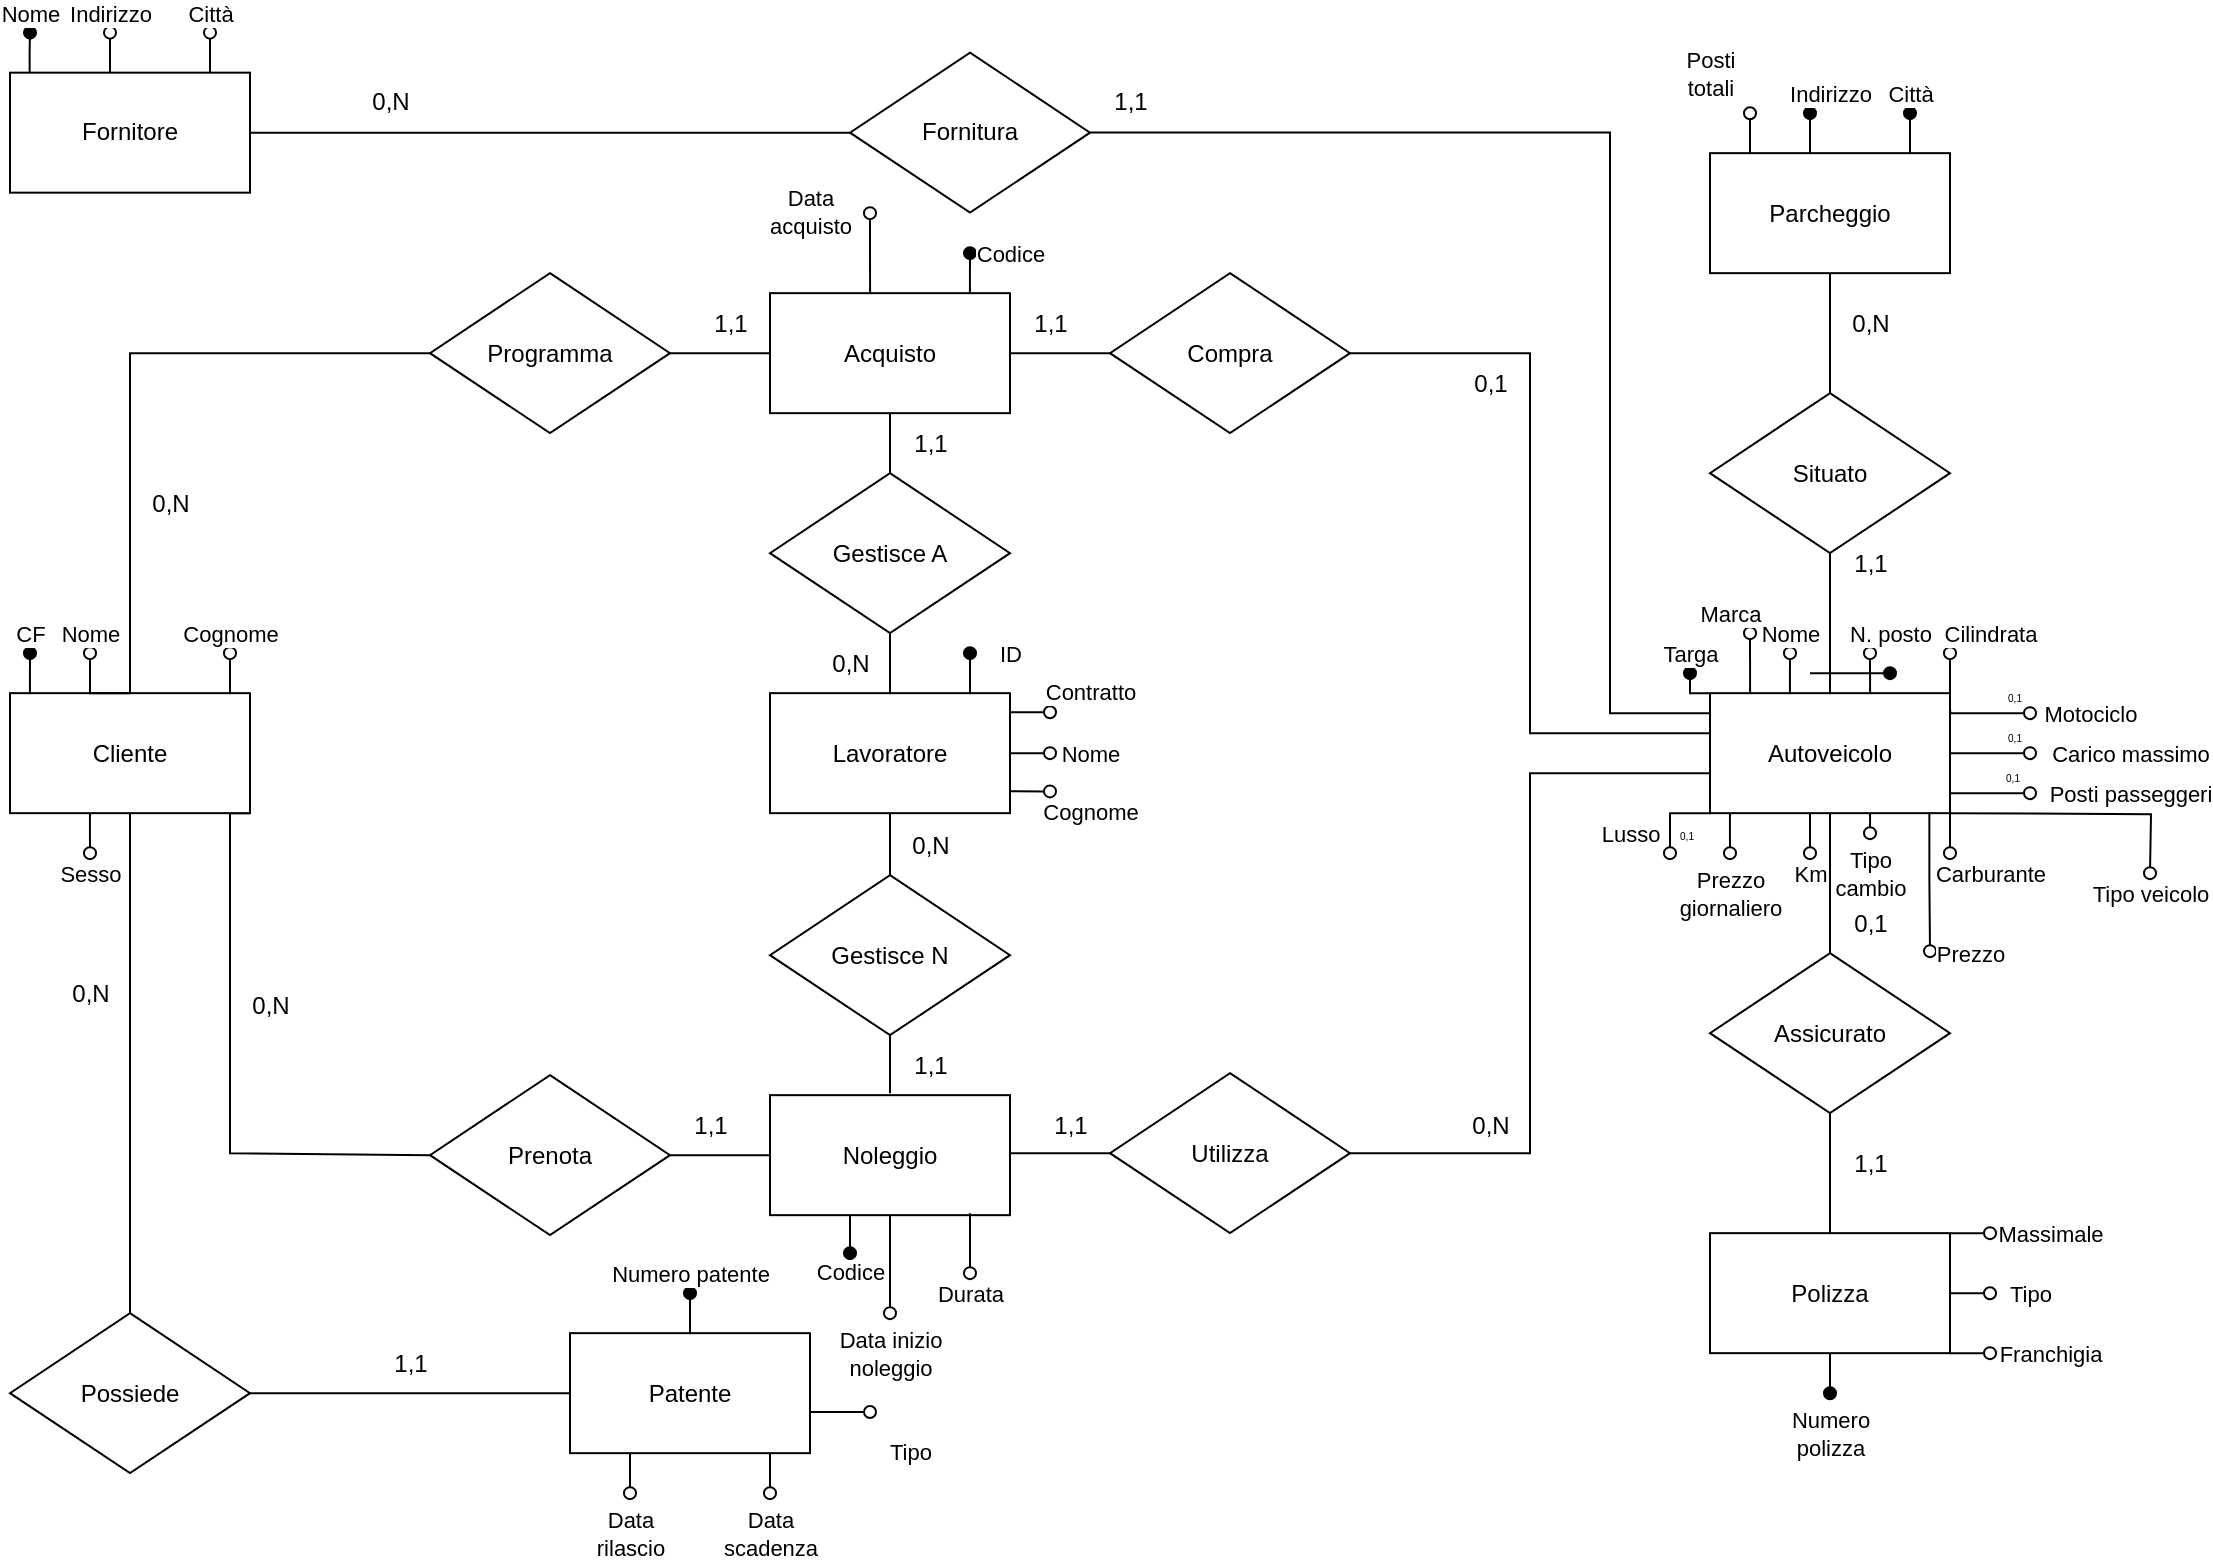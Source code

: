 <mxfile version="21.2.8" type="device">
  <diagram name="Page-1" id="0QKLpB0sGq2ERXiElDXG">
    <mxGraphModel dx="821" dy="530" grid="1" gridSize="10" guides="1" tooltips="1" connect="1" arrows="1" fold="1" page="1" pageScale="1" pageWidth="1169" pageHeight="827" math="0" shadow="0">
      <root>
        <mxCell id="0" />
        <mxCell id="1" parent="0" />
        <mxCell id="74rmJyMrIlyNJt9u1aJS-18" value="" style="edgeStyle=orthogonalEdgeStyle;rounded=0;orthogonalLoop=1;jettySize=auto;html=1;endArrow=none;endFill=0;" parent="1" source="74rmJyMrIlyNJt9u1aJS-2" target="74rmJyMrIlyNJt9u1aJS-17" edge="1">
          <mxGeometry relative="1" as="geometry" />
        </mxCell>
        <mxCell id="74rmJyMrIlyNJt9u1aJS-54" style="edgeStyle=orthogonalEdgeStyle;rounded=0;orthogonalLoop=1;jettySize=auto;html=1;endArrow=none;endFill=0;" parent="1" source="74rmJyMrIlyNJt9u1aJS-2" target="74rmJyMrIlyNJt9u1aJS-14" edge="1">
          <mxGeometry relative="1" as="geometry" />
        </mxCell>
        <mxCell id="74rmJyMrIlyNJt9u1aJS-2" value="Autoveicolo" style="rounded=0;whiteSpace=wrap;html=1;" parent="1" vertex="1">
          <mxGeometry x="890" y="370.58" width="120" height="60" as="geometry" />
        </mxCell>
        <mxCell id="74rmJyMrIlyNJt9u1aJS-43" style="edgeStyle=orthogonalEdgeStyle;rounded=0;orthogonalLoop=1;jettySize=auto;html=1;entryX=1;entryY=0.5;entryDx=0;entryDy=0;endArrow=none;endFill=0;" parent="1" source="74rmJyMrIlyNJt9u1aJS-3" target="74rmJyMrIlyNJt9u1aJS-7" edge="1">
          <mxGeometry relative="1" as="geometry" />
        </mxCell>
        <mxCell id="WyhfaGDrwoHwRecMC-SQ-1" value="Tipo" style="edgeStyle=orthogonalEdgeStyle;rounded=0;orthogonalLoop=1;jettySize=auto;html=1;endArrow=oval;endFill=0;" edge="1" parent="1" source="74rmJyMrIlyNJt9u1aJS-3">
          <mxGeometry x="0.997" y="-20" relative="1" as="geometry">
            <mxPoint x="470" y="730" as="targetPoint" />
            <Array as="points">
              <mxPoint x="470" y="730" />
            </Array>
            <mxPoint x="20" y="20" as="offset" />
          </mxGeometry>
        </mxCell>
        <mxCell id="74rmJyMrIlyNJt9u1aJS-3" value="Patente" style="rounded=0;whiteSpace=wrap;html=1;" parent="1" vertex="1">
          <mxGeometry x="320" y="690.58" width="120" height="60" as="geometry" />
        </mxCell>
        <mxCell id="74rmJyMrIlyNJt9u1aJS-5" style="edgeStyle=orthogonalEdgeStyle;rounded=0;orthogonalLoop=1;jettySize=auto;html=1;endArrow=none;endFill=0;entryX=1;entryY=1;entryDx=0;entryDy=0;exitX=0;exitY=0.5;exitDx=0;exitDy=0;" parent="1" source="74rmJyMrIlyNJt9u1aJS-4" target="74rmJyMrIlyNJt9u1aJS-45" edge="1">
          <mxGeometry relative="1" as="geometry">
            <mxPoint x="160" y="520.58" as="targetPoint" />
            <Array as="points">
              <mxPoint x="150" y="600.58" />
              <mxPoint x="150" y="430.58" />
            </Array>
          </mxGeometry>
        </mxCell>
        <mxCell id="K2zaglK1aNd21ClshaQm-2" style="edgeStyle=orthogonalEdgeStyle;rounded=0;orthogonalLoop=1;jettySize=auto;html=1;entryX=0;entryY=0.5;entryDx=0;entryDy=0;endArrow=none;endFill=0;" parent="1" source="74rmJyMrIlyNJt9u1aJS-4" target="K2zaglK1aNd21ClshaQm-1" edge="1">
          <mxGeometry relative="1" as="geometry" />
        </mxCell>
        <mxCell id="74rmJyMrIlyNJt9u1aJS-4" value="Prenota" style="rhombus;whiteSpace=wrap;html=1;" parent="1" vertex="1">
          <mxGeometry x="250" y="561.58" width="120" height="80" as="geometry" />
        </mxCell>
        <mxCell id="74rmJyMrIlyNJt9u1aJS-39" style="edgeStyle=orthogonalEdgeStyle;rounded=0;orthogonalLoop=1;jettySize=auto;html=1;entryX=0.5;entryY=1;entryDx=0;entryDy=0;endArrow=none;endFill=0;" parent="1" source="74rmJyMrIlyNJt9u1aJS-7" target="74rmJyMrIlyNJt9u1aJS-45" edge="1">
          <mxGeometry relative="1" as="geometry">
            <mxPoint x="100" y="550.58" as="targetPoint" />
          </mxGeometry>
        </mxCell>
        <mxCell id="74rmJyMrIlyNJt9u1aJS-7" value="Possiede" style="rhombus;whiteSpace=wrap;html=1;" parent="1" vertex="1">
          <mxGeometry x="40" y="680.58" width="120" height="80" as="geometry" />
        </mxCell>
        <mxCell id="74rmJyMrIlyNJt9u1aJS-52" style="edgeStyle=orthogonalEdgeStyle;rounded=0;orthogonalLoop=1;jettySize=auto;html=1;entryX=0.5;entryY=1;entryDx=0;entryDy=0;endArrow=none;endFill=0;" parent="1" source="74rmJyMrIlyNJt9u1aJS-11" target="74rmJyMrIlyNJt9u1aJS-50" edge="1">
          <mxGeometry relative="1" as="geometry">
            <Array as="points">
              <mxPoint x="480" y="340.58" />
            </Array>
          </mxGeometry>
        </mxCell>
        <mxCell id="K2zaglK1aNd21ClshaQm-5" style="edgeStyle=orthogonalEdgeStyle;rounded=0;orthogonalLoop=1;jettySize=auto;html=1;endArrow=none;endFill=0;" parent="1" source="74rmJyMrIlyNJt9u1aJS-11" target="K2zaglK1aNd21ClshaQm-3" edge="1">
          <mxGeometry relative="1" as="geometry" />
        </mxCell>
        <mxCell id="74rmJyMrIlyNJt9u1aJS-11" value="Lavoratore" style="rounded=0;whiteSpace=wrap;html=1;" parent="1" vertex="1">
          <mxGeometry x="420" y="370.58" width="120" height="60" as="geometry" />
        </mxCell>
        <mxCell id="74rmJyMrIlyNJt9u1aJS-13" value="Parcheggio" style="rounded=0;whiteSpace=wrap;html=1;" parent="1" vertex="1">
          <mxGeometry x="890" y="100.58" width="120" height="60" as="geometry" />
        </mxCell>
        <mxCell id="74rmJyMrIlyNJt9u1aJS-16" style="edgeStyle=orthogonalEdgeStyle;rounded=0;orthogonalLoop=1;jettySize=auto;html=1;entryX=0.5;entryY=1;entryDx=0;entryDy=0;endArrow=none;endFill=0;" parent="1" source="74rmJyMrIlyNJt9u1aJS-14" target="74rmJyMrIlyNJt9u1aJS-13" edge="1">
          <mxGeometry relative="1" as="geometry" />
        </mxCell>
        <mxCell id="74rmJyMrIlyNJt9u1aJS-14" value="Situato" style="rhombus;whiteSpace=wrap;html=1;" parent="1" vertex="1">
          <mxGeometry x="890" y="220.58" width="120" height="80" as="geometry" />
        </mxCell>
        <mxCell id="74rmJyMrIlyNJt9u1aJS-20" value="" style="edgeStyle=orthogonalEdgeStyle;rounded=0;orthogonalLoop=1;jettySize=auto;html=1;endArrow=none;endFill=0;" parent="1" source="74rmJyMrIlyNJt9u1aJS-17" target="74rmJyMrIlyNJt9u1aJS-19" edge="1">
          <mxGeometry relative="1" as="geometry" />
        </mxCell>
        <mxCell id="74rmJyMrIlyNJt9u1aJS-17" value="Assicurato" style="rhombus;whiteSpace=wrap;html=1;rounded=0;" parent="1" vertex="1">
          <mxGeometry x="890" y="500.58" width="120" height="80" as="geometry" />
        </mxCell>
        <mxCell id="BbuFmXLIKHxeUKriGhhk-25" value="Numero&lt;br&gt;polizza" style="edgeStyle=orthogonalEdgeStyle;rounded=0;orthogonalLoop=1;jettySize=auto;html=1;endArrow=oval;endFill=1;" parent="1" source="74rmJyMrIlyNJt9u1aJS-19" edge="1">
          <mxGeometry x="0.905" y="-20" relative="1" as="geometry">
            <mxPoint x="950" y="720.58" as="targetPoint" />
            <mxPoint as="offset" />
          </mxGeometry>
        </mxCell>
        <mxCell id="BbuFmXLIKHxeUKriGhhk-26" value="Tipo" style="edgeStyle=orthogonalEdgeStyle;rounded=0;orthogonalLoop=1;jettySize=auto;html=1;endArrow=oval;endFill=0;" parent="1" source="74rmJyMrIlyNJt9u1aJS-19" edge="1">
          <mxGeometry x="1" y="-20" relative="1" as="geometry">
            <mxPoint x="1030" y="670.58" as="targetPoint" />
            <mxPoint as="offset" />
          </mxGeometry>
        </mxCell>
        <mxCell id="74rmJyMrIlyNJt9u1aJS-19" value="Polizza" style="whiteSpace=wrap;html=1;rounded=0;" parent="1" vertex="1">
          <mxGeometry x="890" y="640.58" width="120" height="60" as="geometry" />
        </mxCell>
        <mxCell id="K2zaglK1aNd21ClshaQm-21" style="edgeStyle=orthogonalEdgeStyle;rounded=0;orthogonalLoop=1;jettySize=auto;html=1;entryX=0;entryY=0.5;entryDx=0;entryDy=0;endArrow=none;endFill=0;" parent="1" source="74rmJyMrIlyNJt9u1aJS-45" target="K2zaglK1aNd21ClshaQm-19" edge="1">
          <mxGeometry relative="1" as="geometry">
            <Array as="points">
              <mxPoint x="100" y="200.58" />
            </Array>
          </mxGeometry>
        </mxCell>
        <mxCell id="74rmJyMrIlyNJt9u1aJS-45" value="Cliente" style="rounded=0;whiteSpace=wrap;html=1;" parent="1" vertex="1">
          <mxGeometry x="40" y="370.58" width="120" height="60" as="geometry" />
        </mxCell>
        <mxCell id="K2zaglK1aNd21ClshaQm-17" style="edgeStyle=orthogonalEdgeStyle;rounded=0;orthogonalLoop=1;jettySize=auto;html=1;entryX=0.5;entryY=1;entryDx=0;entryDy=0;endArrow=none;endFill=0;" parent="1" source="74rmJyMrIlyNJt9u1aJS-50" target="K2zaglK1aNd21ClshaQm-16" edge="1">
          <mxGeometry relative="1" as="geometry">
            <Array as="points">
              <mxPoint x="480" y="240.58" />
              <mxPoint x="480" y="240.58" />
            </Array>
          </mxGeometry>
        </mxCell>
        <mxCell id="74rmJyMrIlyNJt9u1aJS-50" value="Gestisce A" style="rhombus;whiteSpace=wrap;html=1;" parent="1" vertex="1">
          <mxGeometry x="420" y="260.58" width="120" height="80" as="geometry" />
        </mxCell>
        <mxCell id="BbuFmXLIKHxeUKriGhhk-3" style="edgeStyle=orthogonalEdgeStyle;rounded=0;orthogonalLoop=1;jettySize=auto;html=1;entryX=0;entryY=0.5;entryDx=0;entryDy=0;endArrow=none;endFill=0;" parent="1" source="BbuFmXLIKHxeUKriGhhk-1" target="BbuFmXLIKHxeUKriGhhk-2" edge="1">
          <mxGeometry relative="1" as="geometry" />
        </mxCell>
        <mxCell id="BbuFmXLIKHxeUKriGhhk-6" value="Nome" style="edgeStyle=orthogonalEdgeStyle;rounded=0;orthogonalLoop=1;jettySize=auto;html=1;endArrow=oval;endFill=1;exitX=0.082;exitY=0.002;exitDx=0;exitDy=0;exitPerimeter=0;" parent="1" source="BbuFmXLIKHxeUKriGhhk-1" edge="1">
          <mxGeometry x="1" y="-10" relative="1" as="geometry">
            <mxPoint x="50" y="40.33" as="targetPoint" />
            <mxPoint x="50" y="58.33" as="sourcePoint" />
            <Array as="points">
              <mxPoint x="50" y="50.33" />
              <mxPoint x="50" y="50.33" />
            </Array>
            <mxPoint x="-10" y="-10" as="offset" />
          </mxGeometry>
        </mxCell>
        <mxCell id="BbuFmXLIKHxeUKriGhhk-1" value="Fornitore" style="rounded=0;whiteSpace=wrap;html=1;" parent="1" vertex="1">
          <mxGeometry x="40" y="60.33" width="120" height="60" as="geometry" />
        </mxCell>
        <mxCell id="BbuFmXLIKHxeUKriGhhk-4" style="edgeStyle=orthogonalEdgeStyle;rounded=0;orthogonalLoop=1;jettySize=auto;html=1;entryX=0;entryY=0;entryDx=0;entryDy=0;endArrow=none;endFill=0;" parent="1" source="BbuFmXLIKHxeUKriGhhk-2" target="74rmJyMrIlyNJt9u1aJS-2" edge="1">
          <mxGeometry relative="1" as="geometry">
            <Array as="points">
              <mxPoint x="840" y="90.58" />
              <mxPoint x="840" y="380.58" />
              <mxPoint x="890" y="380.58" />
            </Array>
          </mxGeometry>
        </mxCell>
        <mxCell id="BbuFmXLIKHxeUKriGhhk-2" value="Fornitura" style="rhombus;whiteSpace=wrap;html=1;" parent="1" vertex="1">
          <mxGeometry x="460" y="50.33" width="120" height="80" as="geometry" />
        </mxCell>
        <mxCell id="BbuFmXLIKHxeUKriGhhk-7" style="edgeStyle=orthogonalEdgeStyle;rounded=0;orthogonalLoop=1;jettySize=auto;html=1;endArrow=oval;endFill=0;" parent="1" edge="1">
          <mxGeometry relative="1" as="geometry">
            <mxPoint x="90" y="40.33" as="targetPoint" />
            <mxPoint x="90" y="60.33" as="sourcePoint" />
          </mxGeometry>
        </mxCell>
        <mxCell id="BbuFmXLIKHxeUKriGhhk-10" value="Indirizzo" style="edgeLabel;html=1;align=center;verticalAlign=middle;resizable=0;points=[];" parent="BbuFmXLIKHxeUKriGhhk-7" vertex="1" connectable="0">
          <mxGeometry x="-0.122" relative="1" as="geometry">
            <mxPoint y="-21" as="offset" />
          </mxGeometry>
        </mxCell>
        <mxCell id="BbuFmXLIKHxeUKriGhhk-8" style="edgeStyle=orthogonalEdgeStyle;rounded=0;orthogonalLoop=1;jettySize=auto;html=1;endArrow=oval;endFill=0;" parent="1" edge="1">
          <mxGeometry relative="1" as="geometry">
            <mxPoint x="140" y="40.33" as="targetPoint" />
            <mxPoint x="140" y="60.33" as="sourcePoint" />
          </mxGeometry>
        </mxCell>
        <mxCell id="BbuFmXLIKHxeUKriGhhk-9" value="Città" style="edgeLabel;html=1;align=center;verticalAlign=middle;resizable=0;points=[];" parent="BbuFmXLIKHxeUKriGhhk-8" vertex="1" connectable="0">
          <mxGeometry x="-0.078" relative="1" as="geometry">
            <mxPoint y="-21" as="offset" />
          </mxGeometry>
        </mxCell>
        <mxCell id="BbuFmXLIKHxeUKriGhhk-14" value="Posti&lt;br&gt;totali" style="edgeStyle=orthogonalEdgeStyle;rounded=0;orthogonalLoop=1;jettySize=auto;html=1;endArrow=oval;endFill=0;exitX=0;exitY=0;exitDx=0;exitDy=0;jumpSize=6;" parent="1" edge="1">
          <mxGeometry x="1" y="20" relative="1" as="geometry">
            <mxPoint x="910" y="80.58" as="targetPoint" />
            <mxPoint x="910" y="100.58" as="sourcePoint" />
            <mxPoint y="-20" as="offset" />
            <Array as="points">
              <mxPoint x="910" y="80.58" />
              <mxPoint x="910" y="80.58" />
            </Array>
          </mxGeometry>
        </mxCell>
        <mxCell id="BbuFmXLIKHxeUKriGhhk-15" style="edgeStyle=orthogonalEdgeStyle;rounded=0;orthogonalLoop=1;jettySize=auto;html=1;endArrow=oval;endFill=1;" parent="1" edge="1">
          <mxGeometry relative="1" as="geometry">
            <mxPoint x="940" y="80.58" as="targetPoint" />
            <mxPoint x="940" y="100.58" as="sourcePoint" />
          </mxGeometry>
        </mxCell>
        <mxCell id="BbuFmXLIKHxeUKriGhhk-16" value="Indirizzo" style="edgeLabel;html=1;align=center;verticalAlign=middle;resizable=0;points=[];" parent="BbuFmXLIKHxeUKriGhhk-15" vertex="1" connectable="0">
          <mxGeometry x="-0.122" relative="1" as="geometry">
            <mxPoint x="10" y="-21" as="offset" />
          </mxGeometry>
        </mxCell>
        <mxCell id="BbuFmXLIKHxeUKriGhhk-17" style="edgeStyle=orthogonalEdgeStyle;rounded=0;orthogonalLoop=1;jettySize=auto;html=1;endArrow=oval;endFill=1;" parent="1" edge="1">
          <mxGeometry relative="1" as="geometry">
            <mxPoint x="990" y="80.58" as="targetPoint" />
            <mxPoint x="990" y="100.58" as="sourcePoint" />
          </mxGeometry>
        </mxCell>
        <mxCell id="BbuFmXLIKHxeUKriGhhk-18" value="Città" style="edgeLabel;html=1;align=center;verticalAlign=middle;resizable=0;points=[];" parent="BbuFmXLIKHxeUKriGhhk-17" vertex="1" connectable="0">
          <mxGeometry x="-0.078" relative="1" as="geometry">
            <mxPoint y="-21" as="offset" />
          </mxGeometry>
        </mxCell>
        <mxCell id="BbuFmXLIKHxeUKriGhhk-28" value="Franchigia" style="edgeStyle=orthogonalEdgeStyle;rounded=0;orthogonalLoop=1;jettySize=auto;html=1;endArrow=oval;endFill=0;exitX=1;exitY=1;exitDx=0;exitDy=0;" parent="1" source="74rmJyMrIlyNJt9u1aJS-19" edge="1">
          <mxGeometry x="1" y="30" relative="1" as="geometry">
            <mxPoint x="1030" y="700.58" as="targetPoint" />
            <mxPoint x="1020" y="700.58" as="sourcePoint" />
            <mxPoint x="30" y="30" as="offset" />
          </mxGeometry>
        </mxCell>
        <mxCell id="BbuFmXLIKHxeUKriGhhk-29" value="Massimale" style="edgeStyle=orthogonalEdgeStyle;rounded=0;orthogonalLoop=1;jettySize=auto;html=1;endArrow=oval;endFill=0;" parent="1" edge="1">
          <mxGeometry x="1" y="-30" relative="1" as="geometry">
            <mxPoint x="1030" y="640.58" as="targetPoint" />
            <mxPoint x="1020" y="640.58" as="sourcePoint" />
            <mxPoint x="30" y="-30" as="offset" />
            <Array as="points">
              <mxPoint x="1010" y="640.58" />
              <mxPoint x="1010" y="640.58" />
            </Array>
          </mxGeometry>
        </mxCell>
        <mxCell id="BbuFmXLIKHxeUKriGhhk-31" value="Nome" style="edgeStyle=orthogonalEdgeStyle;rounded=0;orthogonalLoop=1;jettySize=auto;html=1;endArrow=oval;endFill=0;exitX=1;exitY=0.5;exitDx=0;exitDy=0;" parent="1" source="74rmJyMrIlyNJt9u1aJS-11" edge="1">
          <mxGeometry x="1" y="20" relative="1" as="geometry">
            <mxPoint x="560" y="400.58" as="targetPoint" />
            <mxPoint x="550" y="400.58" as="sourcePoint" />
            <mxPoint x="20" y="20" as="offset" />
          </mxGeometry>
        </mxCell>
        <mxCell id="BbuFmXLIKHxeUKriGhhk-32" value="Cognome" style="edgeStyle=orthogonalEdgeStyle;rounded=0;orthogonalLoop=1;jettySize=auto;html=1;endArrow=oval;endFill=0;exitX=0.997;exitY=0.818;exitDx=0;exitDy=0;exitPerimeter=0;" parent="1" source="74rmJyMrIlyNJt9u1aJS-11" edge="1">
          <mxGeometry x="1" y="22" relative="1" as="geometry">
            <mxPoint x="560" y="420.58" as="targetPoint" />
            <mxPoint x="541" y="420.58" as="sourcePoint" />
            <mxPoint x="-2" y="10" as="offset" />
          </mxGeometry>
        </mxCell>
        <mxCell id="BbuFmXLIKHxeUKriGhhk-33" value="Contratto" style="edgeStyle=orthogonalEdgeStyle;rounded=0;orthogonalLoop=1;jettySize=auto;html=1;endArrow=oval;endFill=0;exitX=1.003;exitY=0.159;exitDx=0;exitDy=0;exitPerimeter=0;" parent="1" source="74rmJyMrIlyNJt9u1aJS-11" edge="1">
          <mxGeometry x="0.95" y="22" relative="1" as="geometry">
            <mxPoint x="560" y="380.58" as="targetPoint" />
            <mxPoint x="550" y="380.58" as="sourcePoint" />
            <mxPoint x="-2" y="-10" as="offset" />
          </mxGeometry>
        </mxCell>
        <mxCell id="BbuFmXLIKHxeUKriGhhk-34" value="ID" style="edgeStyle=orthogonalEdgeStyle;rounded=0;orthogonalLoop=1;jettySize=auto;html=1;endArrow=oval;endFill=1;" parent="1" edge="1">
          <mxGeometry x="1" y="-20" relative="1" as="geometry">
            <mxPoint x="520" y="350.58" as="targetPoint" />
            <mxPoint x="520" y="370.58" as="sourcePoint" />
            <mxPoint as="offset" />
          </mxGeometry>
        </mxCell>
        <mxCell id="BbuFmXLIKHxeUKriGhhk-35" value="Targa" style="edgeStyle=orthogonalEdgeStyle;rounded=0;orthogonalLoop=1;jettySize=auto;html=1;endArrow=oval;endFill=1;" parent="1" edge="1">
          <mxGeometry x="1" y="10" relative="1" as="geometry">
            <mxPoint x="880" y="360.58" as="targetPoint" />
            <mxPoint x="890" y="370.58" as="sourcePoint" />
            <mxPoint x="10" y="-10" as="offset" />
          </mxGeometry>
        </mxCell>
        <mxCell id="BbuFmXLIKHxeUKriGhhk-36" value="Marca" style="edgeStyle=orthogonalEdgeStyle;rounded=0;orthogonalLoop=1;jettySize=auto;html=1;endArrow=oval;endFill=0;exitX=0.167;exitY=0;exitDx=0;exitDy=0;exitPerimeter=0;" parent="1" source="74rmJyMrIlyNJt9u1aJS-2" edge="1">
          <mxGeometry x="1" y="14" relative="1" as="geometry">
            <mxPoint x="910" y="340.58" as="targetPoint" />
            <mxPoint x="910" y="360.58" as="sourcePoint" />
            <mxPoint x="4" y="-10" as="offset" />
          </mxGeometry>
        </mxCell>
        <mxCell id="BbuFmXLIKHxeUKriGhhk-37" value="Nome" style="edgeStyle=orthogonalEdgeStyle;rounded=0;orthogonalLoop=1;jettySize=auto;html=1;endArrow=oval;endFill=0;exitX=0.333;exitY=0;exitDx=0;exitDy=0;exitPerimeter=0;" parent="1" source="74rmJyMrIlyNJt9u1aJS-2" edge="1">
          <mxGeometry x="1" y="10" relative="1" as="geometry">
            <mxPoint x="930" y="350.58" as="targetPoint" />
            <mxPoint x="940" y="360.58" as="sourcePoint" />
            <mxPoint x="10" y="-10" as="offset" />
          </mxGeometry>
        </mxCell>
        <mxCell id="BbuFmXLIKHxeUKriGhhk-38" value="Lusso" style="edgeStyle=orthogonalEdgeStyle;rounded=0;orthogonalLoop=1;jettySize=auto;html=1;endArrow=oval;endFill=0;exitX=0;exitY=1;exitDx=0;exitDy=0;" parent="1" source="74rmJyMrIlyNJt9u1aJS-2" edge="1">
          <mxGeometry x="0.5" y="-20" relative="1" as="geometry">
            <mxPoint x="870" y="450.58" as="targetPoint" />
            <mxPoint x="960" y="370.58" as="sourcePoint" />
            <mxPoint as="offset" />
          </mxGeometry>
        </mxCell>
        <mxCell id="BbuFmXLIKHxeUKriGhhk-39" value="&lt;font style=&quot;font-size: 5px;&quot;&gt;0,1&lt;/font&gt;" style="edgeLabel;html=1;align=center;verticalAlign=middle;resizable=0;points=[];" parent="BbuFmXLIKHxeUKriGhhk-38" vertex="1" connectable="0">
          <mxGeometry x="0.035" y="-1" relative="1" as="geometry">
            <mxPoint x="9" y="9" as="offset" />
          </mxGeometry>
        </mxCell>
        <mxCell id="BbuFmXLIKHxeUKriGhhk-40" value="Carburante" style="edgeStyle=orthogonalEdgeStyle;rounded=0;orthogonalLoop=1;jettySize=auto;html=1;endArrow=oval;endFill=0;exitX=1;exitY=0;exitDx=0;exitDy=0;" parent="1" source="74rmJyMrIlyNJt9u1aJS-2" edge="1">
          <mxGeometry x="-1" y="-92" relative="1" as="geometry">
            <mxPoint x="1010" y="350.58" as="targetPoint" />
            <mxPoint x="1000" y="350.58" as="sourcePoint" />
            <mxPoint x="-72" y="90" as="offset" />
          </mxGeometry>
        </mxCell>
        <mxCell id="BbuFmXLIKHxeUKriGhhk-41" value="Cilindrata" style="edgeStyle=orthogonalEdgeStyle;rounded=0;orthogonalLoop=1;jettySize=auto;html=1;endArrow=oval;endFill=0;exitX=1;exitY=1;exitDx=0;exitDy=0;" parent="1" source="74rmJyMrIlyNJt9u1aJS-2" edge="1">
          <mxGeometry x="-1" y="92" relative="1" as="geometry">
            <mxPoint x="1010" y="450.58" as="targetPoint" />
            <mxPoint x="1000" y="450.58" as="sourcePoint" />
            <mxPoint x="-72" y="-90" as="offset" />
          </mxGeometry>
        </mxCell>
        <mxCell id="BbuFmXLIKHxeUKriGhhk-42" value="Tipo&lt;br&gt;cambio" style="edgeStyle=orthogonalEdgeStyle;rounded=0;orthogonalLoop=1;jettySize=auto;html=1;endArrow=oval;endFill=0;exitX=0.667;exitY=1;exitDx=0;exitDy=0;exitPerimeter=0;" parent="1" source="74rmJyMrIlyNJt9u1aJS-2" edge="1">
          <mxGeometry x="1" y="20" relative="1" as="geometry">
            <mxPoint x="970" y="440.58" as="targetPoint" />
            <mxPoint x="970" y="440.58" as="sourcePoint" />
            <mxPoint x="-20" y="20" as="offset" />
          </mxGeometry>
        </mxCell>
        <mxCell id="BbuFmXLIKHxeUKriGhhk-43" value="Km" style="edgeStyle=orthogonalEdgeStyle;rounded=0;orthogonalLoop=1;jettySize=auto;html=1;endArrow=oval;endFill=0;" parent="1" edge="1">
          <mxGeometry x="1" y="10" relative="1" as="geometry">
            <mxPoint x="940" y="450.58" as="targetPoint" />
            <mxPoint x="940" y="430.58" as="sourcePoint" />
            <mxPoint x="-10" y="10" as="offset" />
          </mxGeometry>
        </mxCell>
        <mxCell id="BbuFmXLIKHxeUKriGhhk-44" value="Prezzo&lt;br&gt;giornaliero" style="edgeStyle=orthogonalEdgeStyle;rounded=0;orthogonalLoop=1;jettySize=auto;html=1;endArrow=oval;endFill=0;exitX=0.083;exitY=1;exitDx=0;exitDy=0;exitPerimeter=0;" parent="1" source="74rmJyMrIlyNJt9u1aJS-2" edge="1">
          <mxGeometry x="1" y="-20" relative="1" as="geometry">
            <mxPoint x="900" y="450.58" as="targetPoint" />
            <mxPoint x="900" y="450.58" as="sourcePoint" />
            <mxPoint x="20" y="20" as="offset" />
          </mxGeometry>
        </mxCell>
        <mxCell id="BbuFmXLIKHxeUKriGhhk-45" value="N. posto" style="edgeStyle=orthogonalEdgeStyle;rounded=0;orthogonalLoop=1;jettySize=auto;html=1;endArrow=oval;endFill=0;exitX=0.667;exitY=0;exitDx=0;exitDy=0;exitPerimeter=0;" parent="1" source="74rmJyMrIlyNJt9u1aJS-2" edge="1">
          <mxGeometry x="1" y="-14" relative="1" as="geometry">
            <mxPoint x="970" y="350.58" as="targetPoint" />
            <mxPoint x="980" y="360.58" as="sourcePoint" />
            <mxPoint x="-4" y="-10" as="offset" />
          </mxGeometry>
        </mxCell>
        <mxCell id="BbuFmXLIKHxeUKriGhhk-46" value="" style="endArrow=oval;html=1;rounded=0;endFill=1;" parent="1" edge="1">
          <mxGeometry width="50" height="50" relative="1" as="geometry">
            <mxPoint x="940" y="360.58" as="sourcePoint" />
            <mxPoint x="980" y="360.58" as="targetPoint" />
          </mxGeometry>
        </mxCell>
        <mxCell id="BbuFmXLIKHxeUKriGhhk-51" value="Data&lt;br&gt;scadenza" style="edgeStyle=orthogonalEdgeStyle;rounded=0;orthogonalLoop=1;jettySize=auto;html=1;endArrow=oval;endFill=0;" parent="1" edge="1">
          <mxGeometry x="1" y="20" relative="1" as="geometry">
            <mxPoint x="420" y="770.58" as="targetPoint" />
            <mxPoint x="420" y="750.58" as="sourcePoint" />
            <mxPoint x="-20" y="20" as="offset" />
          </mxGeometry>
        </mxCell>
        <mxCell id="BbuFmXLIKHxeUKriGhhk-52" value="Data&lt;br&gt;rilascio" style="edgeStyle=orthogonalEdgeStyle;rounded=0;orthogonalLoop=1;jettySize=auto;html=1;endArrow=oval;endFill=0;exitX=0.25;exitY=1;exitDx=0;exitDy=0;" parent="1" source="74rmJyMrIlyNJt9u1aJS-3" edge="1">
          <mxGeometry x="1" y="20" relative="1" as="geometry">
            <mxPoint x="350" y="770.58" as="targetPoint" />
            <mxPoint x="360" y="780.58" as="sourcePoint" />
            <mxPoint x="-20" y="20" as="offset" />
          </mxGeometry>
        </mxCell>
        <mxCell id="BbuFmXLIKHxeUKriGhhk-53" value="Numero patente" style="edgeStyle=orthogonalEdgeStyle;rounded=0;orthogonalLoop=1;jettySize=auto;html=1;endArrow=oval;endFill=1;exitX=0.5;exitY=0;exitDx=0;exitDy=0;" parent="1" source="74rmJyMrIlyNJt9u1aJS-3" edge="1">
          <mxGeometry x="1" y="10" relative="1" as="geometry">
            <mxPoint x="380" y="670.58" as="targetPoint" />
            <mxPoint x="400" y="680.58" as="sourcePoint" />
            <mxPoint x="10" y="-10" as="offset" />
          </mxGeometry>
        </mxCell>
        <mxCell id="BbuFmXLIKHxeUKriGhhk-54" value="CF" style="edgeStyle=orthogonalEdgeStyle;rounded=0;orthogonalLoop=1;jettySize=auto;html=1;endArrow=oval;endFill=1;exitX=0.083;exitY=0;exitDx=0;exitDy=0;exitPerimeter=0;" parent="1" source="74rmJyMrIlyNJt9u1aJS-45" edge="1">
          <mxGeometry x="1" y="-10" relative="1" as="geometry">
            <mxPoint x="50" y="350.58" as="targetPoint" />
            <mxPoint x="50" y="350.58" as="sourcePoint" />
            <mxPoint x="-10" y="-10" as="offset" />
          </mxGeometry>
        </mxCell>
        <mxCell id="BbuFmXLIKHxeUKriGhhk-55" value="Nome" style="edgeStyle=orthogonalEdgeStyle;rounded=0;orthogonalLoop=1;jettySize=auto;html=1;endArrow=oval;endFill=0;exitX=0.5;exitY=0;exitDx=0;exitDy=0;" parent="1" source="74rmJyMrIlyNJt9u1aJS-45" edge="1">
          <mxGeometry x="1" y="10" relative="1" as="geometry">
            <mxPoint x="80" y="350.58" as="targetPoint" />
            <mxPoint x="80" y="360.58" as="sourcePoint" />
            <mxPoint x="10" y="-10" as="offset" />
          </mxGeometry>
        </mxCell>
        <mxCell id="BbuFmXLIKHxeUKriGhhk-56" value="Cognome" style="edgeStyle=orthogonalEdgeStyle;rounded=0;orthogonalLoop=1;jettySize=auto;html=1;endArrow=oval;endFill=0;" parent="1" edge="1">
          <mxGeometry x="1" y="10" relative="1" as="geometry">
            <mxPoint x="150" y="350.58" as="targetPoint" />
            <mxPoint x="150" y="370.58" as="sourcePoint" />
            <mxPoint x="10" y="-10" as="offset" />
          </mxGeometry>
        </mxCell>
        <mxCell id="BbuFmXLIKHxeUKriGhhk-57" value="Sesso" style="edgeStyle=orthogonalEdgeStyle;rounded=0;orthogonalLoop=1;jettySize=auto;html=1;endArrow=oval;endFill=0;exitX=0.333;exitY=1;exitDx=0;exitDy=0;exitPerimeter=0;" parent="1" source="74rmJyMrIlyNJt9u1aJS-45" edge="1">
          <mxGeometry x="1" y="-10" relative="1" as="geometry">
            <mxPoint x="80" y="450.58" as="targetPoint" />
            <mxPoint x="80" y="440.58" as="sourcePoint" />
            <mxPoint x="10" y="10" as="offset" />
            <Array as="points" />
          </mxGeometry>
        </mxCell>
        <mxCell id="BbuFmXLIKHxeUKriGhhk-58" value="1,1" style="text;html=1;align=center;verticalAlign=middle;resizable=0;points=[];autosize=1;strokeColor=none;fillColor=none;" parent="1" vertex="1">
          <mxGeometry x="220" y="690.58" width="40" height="30" as="geometry" />
        </mxCell>
        <mxCell id="BbuFmXLIKHxeUKriGhhk-59" value="0,N" style="text;html=1;align=center;verticalAlign=middle;resizable=0;points=[];autosize=1;strokeColor=none;fillColor=none;" parent="1" vertex="1">
          <mxGeometry x="60" y="505.58" width="40" height="30" as="geometry" />
        </mxCell>
        <mxCell id="BbuFmXLIKHxeUKriGhhk-60" value="0,N" style="text;html=1;align=center;verticalAlign=middle;resizable=0;points=[];autosize=1;strokeColor=none;fillColor=none;" parent="1" vertex="1">
          <mxGeometry x="150" y="511.58" width="40" height="30" as="geometry" />
        </mxCell>
        <mxCell id="BbuFmXLIKHxeUKriGhhk-63" value="1,1" style="text;html=1;align=center;verticalAlign=middle;resizable=0;points=[];autosize=1;strokeColor=none;fillColor=none;" parent="1" vertex="1">
          <mxGeometry x="950" y="590.58" width="40" height="30" as="geometry" />
        </mxCell>
        <mxCell id="BbuFmXLIKHxeUKriGhhk-64" value="0,1" style="text;html=1;align=center;verticalAlign=middle;resizable=0;points=[];autosize=1;strokeColor=none;fillColor=none;" parent="1" vertex="1">
          <mxGeometry x="950" y="470.58" width="40" height="30" as="geometry" />
        </mxCell>
        <mxCell id="BbuFmXLIKHxeUKriGhhk-65" value="0,N" style="text;html=1;align=center;verticalAlign=middle;resizable=0;points=[];autosize=1;strokeColor=none;fillColor=none;" parent="1" vertex="1">
          <mxGeometry x="950" y="170.58" width="40" height="30" as="geometry" />
        </mxCell>
        <mxCell id="BbuFmXLIKHxeUKriGhhk-66" value="1,1" style="text;html=1;align=center;verticalAlign=middle;resizable=0;points=[];autosize=1;strokeColor=none;fillColor=none;" parent="1" vertex="1">
          <mxGeometry x="950" y="290.58" width="40" height="30" as="geometry" />
        </mxCell>
        <mxCell id="BbuFmXLIKHxeUKriGhhk-67" value="0,N" style="text;html=1;align=center;verticalAlign=middle;resizable=0;points=[];autosize=1;strokeColor=none;fillColor=none;" parent="1" vertex="1">
          <mxGeometry x="210" y="60.33" width="40" height="30" as="geometry" />
        </mxCell>
        <mxCell id="BbuFmXLIKHxeUKriGhhk-68" value="1,1" style="text;html=1;align=center;verticalAlign=middle;resizable=0;points=[];autosize=1;strokeColor=none;fillColor=none;" parent="1" vertex="1">
          <mxGeometry x="580" y="60.33" width="40" height="30" as="geometry" />
        </mxCell>
        <mxCell id="K2zaglK1aNd21ClshaQm-7" style="edgeStyle=orthogonalEdgeStyle;rounded=0;orthogonalLoop=1;jettySize=auto;html=1;endArrow=none;endFill=0;" parent="1" source="K2zaglK1aNd21ClshaQm-1" target="K2zaglK1aNd21ClshaQm-6" edge="1">
          <mxGeometry relative="1" as="geometry">
            <Array as="points">
              <mxPoint x="560" y="600.58" />
              <mxPoint x="560" y="600.58" />
            </Array>
          </mxGeometry>
        </mxCell>
        <mxCell id="K2zaglK1aNd21ClshaQm-37" style="edgeStyle=orthogonalEdgeStyle;rounded=0;orthogonalLoop=1;jettySize=auto;html=1;endArrow=oval;endFill=1;" parent="1" source="K2zaglK1aNd21ClshaQm-1" edge="1">
          <mxGeometry relative="1" as="geometry">
            <mxPoint x="460" y="650.58" as="targetPoint" />
            <Array as="points">
              <mxPoint x="460" y="640.58" />
              <mxPoint x="460" y="640.58" />
            </Array>
          </mxGeometry>
        </mxCell>
        <mxCell id="K2zaglK1aNd21ClshaQm-38" value="Codice" style="edgeLabel;html=1;align=center;verticalAlign=middle;resizable=0;points=[];" parent="K2zaglK1aNd21ClshaQm-37" vertex="1" connectable="0">
          <mxGeometry x="0.338" y="-1" relative="1" as="geometry">
            <mxPoint x="1" y="16" as="offset" />
          </mxGeometry>
        </mxCell>
        <mxCell id="K2zaglK1aNd21ClshaQm-1" value="Noleggio" style="rounded=0;whiteSpace=wrap;html=1;" parent="1" vertex="1">
          <mxGeometry x="420" y="571.58" width="120" height="60" as="geometry" />
        </mxCell>
        <mxCell id="K2zaglK1aNd21ClshaQm-4" style="edgeStyle=orthogonalEdgeStyle;rounded=0;orthogonalLoop=1;jettySize=auto;html=1;endArrow=none;endFill=0;" parent="1" source="K2zaglK1aNd21ClshaQm-3" edge="1">
          <mxGeometry relative="1" as="geometry">
            <mxPoint x="480" y="570.58" as="targetPoint" />
            <mxPoint x="480" y="541.58" as="sourcePoint" />
          </mxGeometry>
        </mxCell>
        <mxCell id="K2zaglK1aNd21ClshaQm-3" value="Gestisce N" style="rhombus;whiteSpace=wrap;html=1;" parent="1" vertex="1">
          <mxGeometry x="420" y="461.58" width="120" height="80" as="geometry" />
        </mxCell>
        <mxCell id="K2zaglK1aNd21ClshaQm-8" style="edgeStyle=orthogonalEdgeStyle;rounded=0;orthogonalLoop=1;jettySize=auto;html=1;entryX=0;entryY=0.5;entryDx=0;entryDy=0;endArrow=none;endFill=0;" parent="1" source="K2zaglK1aNd21ClshaQm-6" target="74rmJyMrIlyNJt9u1aJS-2" edge="1">
          <mxGeometry relative="1" as="geometry">
            <Array as="points">
              <mxPoint x="800" y="600.58" />
              <mxPoint x="800" y="410.58" />
              <mxPoint x="890" y="410.58" />
            </Array>
          </mxGeometry>
        </mxCell>
        <mxCell id="K2zaglK1aNd21ClshaQm-6" value="Utilizza" style="rhombus;whiteSpace=wrap;html=1;" parent="1" vertex="1">
          <mxGeometry x="590" y="560.58" width="120" height="80" as="geometry" />
        </mxCell>
        <mxCell id="K2zaglK1aNd21ClshaQm-9" value="Motociclo" style="edgeStyle=orthogonalEdgeStyle;rounded=0;orthogonalLoop=1;jettySize=auto;html=1;endArrow=oval;endFill=0;exitX=1.001;exitY=0.141;exitDx=0;exitDy=0;exitPerimeter=0;" parent="1" source="74rmJyMrIlyNJt9u1aJS-2" edge="1">
          <mxGeometry x="1" y="30" relative="1" as="geometry">
            <mxPoint x="1050" y="380.58" as="targetPoint" />
            <mxPoint x="1030" y="380.58" as="sourcePoint" />
            <mxPoint x="30" y="30" as="offset" />
            <Array as="points">
              <mxPoint x="1010" y="380.58" />
            </Array>
          </mxGeometry>
        </mxCell>
        <mxCell id="K2zaglK1aNd21ClshaQm-10" value="&lt;font style=&quot;font-size: 5px;&quot;&gt;0,1&lt;/font&gt;" style="edgeLabel;html=1;align=center;verticalAlign=middle;resizable=0;points=[];" parent="K2zaglK1aNd21ClshaQm-9" vertex="1" connectable="0">
          <mxGeometry x="0.59" y="-2" relative="1" as="geometry">
            <mxPoint y="-12" as="offset" />
          </mxGeometry>
        </mxCell>
        <mxCell id="K2zaglK1aNd21ClshaQm-11" value="Carico massimo" style="edgeStyle=orthogonalEdgeStyle;rounded=0;orthogonalLoop=1;jettySize=auto;html=1;endArrow=oval;endFill=0;exitX=1;exitY=0.5;exitDx=0;exitDy=0;" parent="1" source="74rmJyMrIlyNJt9u1aJS-2" edge="1">
          <mxGeometry x="1" y="-50" relative="1" as="geometry">
            <mxPoint x="1050" y="400.58" as="targetPoint" />
            <mxPoint x="1020" y="400.58" as="sourcePoint" />
            <mxPoint x="49" y="-50" as="offset" />
            <Array as="points" />
          </mxGeometry>
        </mxCell>
        <mxCell id="K2zaglK1aNd21ClshaQm-12" value="&lt;font style=&quot;font-size: 5px;&quot;&gt;0,1&lt;/font&gt;" style="edgeLabel;html=1;align=center;verticalAlign=middle;resizable=0;points=[];" parent="K2zaglK1aNd21ClshaQm-11" vertex="1" connectable="0">
          <mxGeometry x="0.59" y="-2" relative="1" as="geometry">
            <mxPoint y="-12" as="offset" />
          </mxGeometry>
        </mxCell>
        <mxCell id="K2zaglK1aNd21ClshaQm-13" value="Posti passeggeri" style="edgeStyle=orthogonalEdgeStyle;rounded=0;orthogonalLoop=1;jettySize=auto;html=1;endArrow=oval;endFill=0;exitX=1;exitY=0.75;exitDx=0;exitDy=0;" parent="1" source="74rmJyMrIlyNJt9u1aJS-2" edge="1">
          <mxGeometry x="1" y="50" relative="1" as="geometry">
            <mxPoint x="1050" y="420.58" as="targetPoint" />
            <mxPoint x="1040" y="420.58" as="sourcePoint" />
            <mxPoint x="50" y="50" as="offset" />
            <Array as="points">
              <mxPoint x="1010" y="420.58" />
            </Array>
          </mxGeometry>
        </mxCell>
        <mxCell id="K2zaglK1aNd21ClshaQm-14" value="&lt;font style=&quot;font-size: 5px;&quot;&gt;0,1&lt;/font&gt;" style="edgeLabel;html=1;align=center;verticalAlign=middle;resizable=0;points=[];" parent="K2zaglK1aNd21ClshaQm-13" vertex="1" connectable="0">
          <mxGeometry x="0.59" y="-2" relative="1" as="geometry">
            <mxPoint y="-12" as="offset" />
          </mxGeometry>
        </mxCell>
        <mxCell id="K2zaglK1aNd21ClshaQm-15" value="Tipo veicolo" style="edgeStyle=orthogonalEdgeStyle;rounded=0;orthogonalLoop=1;jettySize=auto;html=1;endArrow=oval;endFill=0;" parent="1" edge="1">
          <mxGeometry x="1" y="10" relative="1" as="geometry">
            <mxPoint x="1110" y="460.58" as="targetPoint" />
            <mxPoint x="1010" y="430.58" as="sourcePoint" />
            <mxPoint x="-10" y="10" as="offset" />
          </mxGeometry>
        </mxCell>
        <mxCell id="K2zaglK1aNd21ClshaQm-23" style="edgeStyle=orthogonalEdgeStyle;rounded=0;orthogonalLoop=1;jettySize=auto;html=1;entryX=0;entryY=0.5;entryDx=0;entryDy=0;endArrow=none;endFill=0;" parent="1" source="K2zaglK1aNd21ClshaQm-16" target="K2zaglK1aNd21ClshaQm-20" edge="1">
          <mxGeometry relative="1" as="geometry" />
        </mxCell>
        <mxCell id="K2zaglK1aNd21ClshaQm-16" value="Acquisto" style="rounded=0;whiteSpace=wrap;html=1;" parent="1" vertex="1">
          <mxGeometry x="420" y="170.58" width="120" height="60" as="geometry" />
        </mxCell>
        <mxCell id="K2zaglK1aNd21ClshaQm-22" style="edgeStyle=orthogonalEdgeStyle;rounded=0;orthogonalLoop=1;jettySize=auto;html=1;entryX=0;entryY=0.5;entryDx=0;entryDy=0;endArrow=none;endFill=0;" parent="1" source="K2zaglK1aNd21ClshaQm-19" target="K2zaglK1aNd21ClshaQm-16" edge="1">
          <mxGeometry relative="1" as="geometry" />
        </mxCell>
        <mxCell id="K2zaglK1aNd21ClshaQm-19" value="Programma" style="rhombus;whiteSpace=wrap;html=1;" parent="1" vertex="1">
          <mxGeometry x="250" y="160.58" width="120" height="80" as="geometry" />
        </mxCell>
        <mxCell id="K2zaglK1aNd21ClshaQm-25" style="edgeStyle=orthogonalEdgeStyle;rounded=0;orthogonalLoop=1;jettySize=auto;html=1;endArrow=none;endFill=0;" parent="1" source="K2zaglK1aNd21ClshaQm-20" edge="1">
          <mxGeometry relative="1" as="geometry">
            <mxPoint x="890" y="400.58" as="targetPoint" />
            <Array as="points">
              <mxPoint x="800" y="200.58" />
              <mxPoint x="800" y="390.58" />
              <mxPoint x="890" y="390.58" />
            </Array>
          </mxGeometry>
        </mxCell>
        <mxCell id="K2zaglK1aNd21ClshaQm-20" value="Compra" style="rhombus;whiteSpace=wrap;html=1;" parent="1" vertex="1">
          <mxGeometry x="590" y="160.58" width="120" height="80" as="geometry" />
        </mxCell>
        <mxCell id="K2zaglK1aNd21ClshaQm-26" value="1,1" style="text;html=1;align=center;verticalAlign=middle;resizable=0;points=[];autosize=1;strokeColor=none;fillColor=none;" parent="1" vertex="1">
          <mxGeometry x="370" y="571.58" width="40" height="30" as="geometry" />
        </mxCell>
        <mxCell id="K2zaglK1aNd21ClshaQm-27" value="1,1" style="text;html=1;align=center;verticalAlign=middle;resizable=0;points=[];autosize=1;strokeColor=none;fillColor=none;" parent="1" vertex="1">
          <mxGeometry x="480" y="541.58" width="40" height="30" as="geometry" />
        </mxCell>
        <mxCell id="K2zaglK1aNd21ClshaQm-28" value="1,1" style="text;html=1;align=center;verticalAlign=middle;resizable=0;points=[];autosize=1;strokeColor=none;fillColor=none;" parent="1" vertex="1">
          <mxGeometry x="550" y="571.58" width="40" height="30" as="geometry" />
        </mxCell>
        <mxCell id="K2zaglK1aNd21ClshaQm-29" value="1,1" style="text;html=1;align=center;verticalAlign=middle;resizable=0;points=[];autosize=1;strokeColor=none;fillColor=none;" parent="1" vertex="1">
          <mxGeometry x="480" y="230.58" width="40" height="30" as="geometry" />
        </mxCell>
        <mxCell id="K2zaglK1aNd21ClshaQm-30" value="1,1" style="text;html=1;align=center;verticalAlign=middle;resizable=0;points=[];autosize=1;strokeColor=none;fillColor=none;" parent="1" vertex="1">
          <mxGeometry x="540" y="170.58" width="40" height="30" as="geometry" />
        </mxCell>
        <mxCell id="K2zaglK1aNd21ClshaQm-31" value="1,1" style="text;html=1;align=center;verticalAlign=middle;resizable=0;points=[];autosize=1;strokeColor=none;fillColor=none;" parent="1" vertex="1">
          <mxGeometry x="380" y="170.58" width="40" height="30" as="geometry" />
        </mxCell>
        <mxCell id="K2zaglK1aNd21ClshaQm-32" value="0,N" style="text;html=1;align=center;verticalAlign=middle;resizable=0;points=[];autosize=1;strokeColor=none;fillColor=none;" parent="1" vertex="1">
          <mxGeometry x="100" y="260.58" width="40" height="30" as="geometry" />
        </mxCell>
        <mxCell id="K2zaglK1aNd21ClshaQm-33" value="0,N" style="text;html=1;align=center;verticalAlign=middle;resizable=0;points=[];autosize=1;strokeColor=none;fillColor=none;" parent="1" vertex="1">
          <mxGeometry x="480" y="431.58" width="40" height="30" as="geometry" />
        </mxCell>
        <mxCell id="K2zaglK1aNd21ClshaQm-34" value="0,N" style="text;html=1;align=center;verticalAlign=middle;resizable=0;points=[];autosize=1;strokeColor=none;fillColor=none;" parent="1" vertex="1">
          <mxGeometry x="440" y="340.58" width="40" height="30" as="geometry" />
        </mxCell>
        <mxCell id="K2zaglK1aNd21ClshaQm-35" value="0,N" style="text;html=1;align=center;verticalAlign=middle;resizable=0;points=[];autosize=1;strokeColor=none;fillColor=none;" parent="1" vertex="1">
          <mxGeometry x="760" y="571.58" width="40" height="30" as="geometry" />
        </mxCell>
        <mxCell id="K2zaglK1aNd21ClshaQm-36" value="0,1" style="text;html=1;align=center;verticalAlign=middle;resizable=0;points=[];autosize=1;strokeColor=none;fillColor=none;" parent="1" vertex="1">
          <mxGeometry x="760" y="200.58" width="40" height="30" as="geometry" />
        </mxCell>
        <mxCell id="K2zaglK1aNd21ClshaQm-41" value="Data inizio&lt;br&gt;noleggio" style="edgeStyle=orthogonalEdgeStyle;rounded=0;orthogonalLoop=1;jettySize=auto;html=1;endArrow=oval;endFill=0;exitX=0.5;exitY=1;exitDx=0;exitDy=0;" parent="1" source="K2zaglK1aNd21ClshaQm-1" edge="1">
          <mxGeometry x="1" y="20" relative="1" as="geometry">
            <mxPoint x="480" y="680.58" as="targetPoint" />
            <mxPoint x="500" y="660.58" as="sourcePoint" />
            <mxPoint x="-20" y="20" as="offset" />
          </mxGeometry>
        </mxCell>
        <mxCell id="K2zaglK1aNd21ClshaQm-42" value="Durata" style="edgeStyle=orthogonalEdgeStyle;rounded=0;orthogonalLoop=1;jettySize=auto;html=1;endArrow=oval;endFill=0;" parent="1" edge="1">
          <mxGeometry x="1" y="10" relative="1" as="geometry">
            <mxPoint x="520" y="660.58" as="targetPoint" />
            <mxPoint x="520" y="650.58" as="sourcePoint" />
            <mxPoint x="-10" y="10" as="offset" />
            <Array as="points">
              <mxPoint x="520" y="630.58" />
              <mxPoint x="520" y="630.58" />
            </Array>
          </mxGeometry>
        </mxCell>
        <mxCell id="K2zaglK1aNd21ClshaQm-43" value="Prezzo" style="edgeStyle=orthogonalEdgeStyle;rounded=0;orthogonalLoop=1;jettySize=auto;html=1;endArrow=oval;endFill=0;exitX=0.914;exitY=0.992;exitDx=0;exitDy=0;exitPerimeter=0;" parent="1" source="74rmJyMrIlyNJt9u1aJS-2" edge="1">
          <mxGeometry x="1" y="20" relative="1" as="geometry">
            <mxPoint x="1000" y="499.58" as="targetPoint" />
            <mxPoint x="1000" y="480.58" as="sourcePoint" />
            <mxPoint y="1" as="offset" />
          </mxGeometry>
        </mxCell>
        <mxCell id="K2zaglK1aNd21ClshaQm-44" value="Data&lt;br&gt;acquisto" style="edgeStyle=orthogonalEdgeStyle;rounded=0;orthogonalLoop=1;jettySize=auto;html=1;endArrow=oval;endFill=0;exitX=0.417;exitY=0;exitDx=0;exitDy=0;exitPerimeter=0;" parent="1" source="K2zaglK1aNd21ClshaQm-16" edge="1">
          <mxGeometry x="1" y="30" relative="1" as="geometry">
            <mxPoint x="470" y="130.58" as="targetPoint" />
            <mxPoint x="425" y="130.33" as="sourcePoint" />
            <mxPoint y="-1" as="offset" />
          </mxGeometry>
        </mxCell>
        <mxCell id="K2zaglK1aNd21ClshaQm-45" value="Codice" style="edgeStyle=orthogonalEdgeStyle;rounded=0;orthogonalLoop=1;jettySize=auto;html=1;endArrow=oval;endFill=1;exitX=0.833;exitY=0;exitDx=0;exitDy=0;exitPerimeter=0;" parent="1" source="K2zaglK1aNd21ClshaQm-16" edge="1">
          <mxGeometry x="1" y="-20" relative="1" as="geometry">
            <mxPoint x="520" y="150.58" as="targetPoint" />
            <mxPoint x="510" y="150.58" as="sourcePoint" />
            <mxPoint as="offset" />
          </mxGeometry>
        </mxCell>
      </root>
    </mxGraphModel>
  </diagram>
</mxfile>
